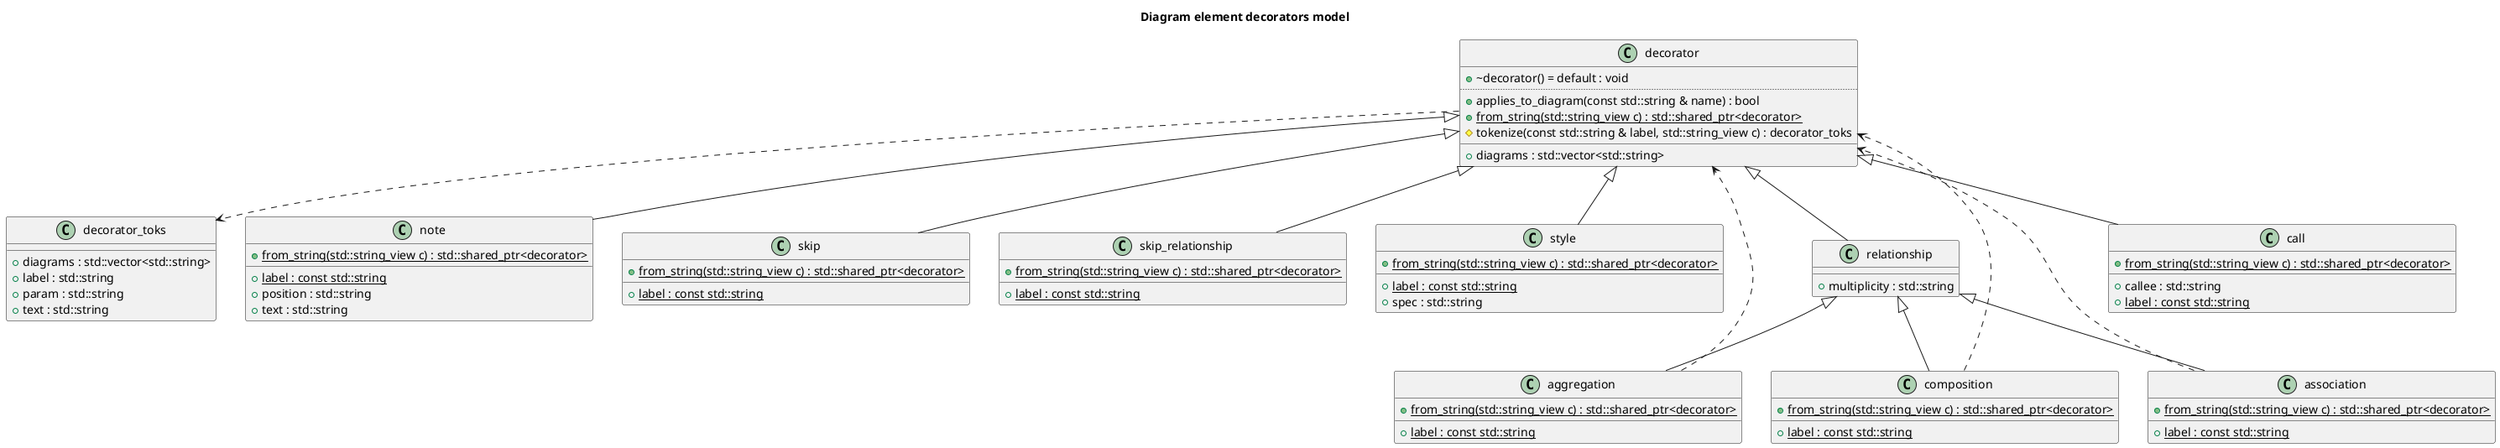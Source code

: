 @startuml
title Diagram element decorators model
class "decorator_toks" as C_0004258409881394706889
class C_0004258409881394706889 [[structclanguml_1_1decorators_1_1decorator__toks.html{decorator_toks}]] {
__
+diagrams : std::vector<std::string> [[[{diagrams}]]]
+label : std::string [[[{label}]]]
+param : std::string [[[{param}]]]
+text : std::string [[[{text}]]]
}
class "decorator" as C_0008315850039397130669
class C_0008315850039397130669 [[structclanguml_1_1decorators_1_1decorator.html{Base class for clang-uml comment tags}]] {
+~decorator() = default : void [[[{~decorator}]]]
..
+applies_to_diagram(const std::string & name) : bool [[[{Check if decorator applies to a specific diagram.}]]]
{static} +from_string(std::string_view c) : std::shared_ptr<decorator> [[[{Create decorator of specific type based on it's string         representation.}]]]
#tokenize(const std::string & label, std::string_view c) : decorator_toks [[[{tokenize}]]]
__
+diagrams : std::vector<std::string> [[[{diagrams}]]]
}
class "note" as C_0010778179862502434199
class C_0010778179862502434199 [[structclanguml_1_1decorators_1_1note.html{Represents a note diagram element}]] {
{static} +from_string(std::string_view c) : std::shared_ptr<decorator> [[[{from_string}]]]
__
{static} +label : const std::string [[[{label}]]]
+position : std::string [[[{position}]]]
+text : std::string [[[{text}]]]
}
class "skip" as C_0011699799578039589457
class C_0011699799578039589457 [[structclanguml_1_1decorators_1_1skip.html{Whether a decorated element should be skipped from a diagram}]] {
{static} +from_string(std::string_view c) : std::shared_ptr<decorator> [[[{from_string}]]]
__
{static} +label : const std::string [[[{label}]]]
}
class "skip_relationship" as C_0005483423442928590005
class C_0005483423442928590005 [[structclanguml_1_1decorators_1_1skip__relationship.html{Whether a decorated relationships should be skipped from a diagram}]] {
{static} +from_string(std::string_view c) : std::shared_ptr<decorator> [[[{from_string}]]]
__
{static} +label : const std::string [[[{label}]]]
}
class "style" as C_0000930157982943964440
class C_0000930157982943964440 [[structclanguml_1_1decorators_1_1style.html{Apply specific style to a decorated diagram element}]] {
{static} +from_string(std::string_view c) : std::shared_ptr<decorator> [[[{from_string}]]]
__
{static} +label : const std::string [[[{label}]]]
+spec : std::string [[[{spec}]]]
}
class "relationship" as C_0012610210265153062981
class C_0012610210265153062981 [[structclanguml_1_1decorators_1_1relationship.html{Base class for decorators overriding default relationship types}]] {
__
+multiplicity : std::string [[[{multiplicity}]]]
}
class "aggregation" as C_0001407839604537107907
class C_0001407839604537107907 [[structclanguml_1_1decorators_1_1aggregation.html{Make a member an aggregation relationship}]] {
{static} +from_string(std::string_view c) : std::shared_ptr<decorator> [[[{from_string}]]]
__
{static} +label : const std::string [[[{label}]]]
}
class "composition" as C_0008231288131936536429
class C_0008231288131936536429 [[structclanguml_1_1decorators_1_1composition.html{Make a member a composition relationship}]] {
{static} +from_string(std::string_view c) : std::shared_ptr<decorator> [[[{from_string}]]]
__
{static} +label : const std::string [[[{label}]]]
}
class "association" as C_0012273947195655594120
class C_0012273947195655594120 [[structclanguml_1_1decorators_1_1association.html{Make a member an association relationship}]] {
{static} +from_string(std::string_view c) : std::shared_ptr<decorator> [[[{from_string}]]]
__
{static} +label : const std::string [[[{label}]]]
}
class "call" as C_0002849822360015908928
class C_0002849822360015908928 [[structclanguml_1_1decorators_1_1call.html{Represents a call message in sequence diagram}]] {
{static} +from_string(std::string_view c) : std::shared_ptr<decorator> [[[{from_string}]]]
__
+callee : std::string [[[{callee}]]]
{static} +label : const std::string [[[{label}]]]
}
C_0008315850039397130669 ..> C_0004258409881394706889 [[{}]]
C_0008315850039397130669 <|-- C_0010778179862502434199
C_0008315850039397130669 <|-- C_0011699799578039589457
C_0008315850039397130669 <|-- C_0005483423442928590005
C_0008315850039397130669 <|-- C_0000930157982943964440
C_0008315850039397130669 <|-- C_0012610210265153062981
C_0001407839604537107907 ..> C_0008315850039397130669 [[{}]]
C_0012610210265153062981 <|-- C_0001407839604537107907
C_0008231288131936536429 ..> C_0008315850039397130669 [[{}]]
C_0012610210265153062981 <|-- C_0008231288131936536429
C_0012273947195655594120 ..> C_0008315850039397130669 [[{}]]
C_0012610210265153062981 <|-- C_0012273947195655594120
C_0008315850039397130669 <|-- C_0002849822360015908928

'Generated with clang-uml, version 0.6.1
'LLVM version Ubuntu clang version 19.1.1 (1ubuntu1)
@enduml
